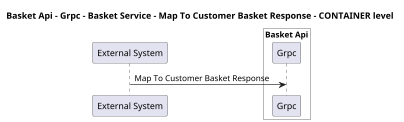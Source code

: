 @startuml
skinparam dpi 60

title Basket Api - Grpc - Basket Service - Map To Customer Basket Response - CONTAINER level

participant "External System" as C4InterFlow.SoftwareSystems.ExternalSystem

box "Basket Api" #White

    participant "Grpc" as dotnet.eShop.Architecture.SoftwareSystems.BasketApi.Containers.Grpc
end box


C4InterFlow.SoftwareSystems.ExternalSystem -> dotnet.eShop.Architecture.SoftwareSystems.BasketApi.Containers.Grpc : Map To Customer Basket Response


@enduml
